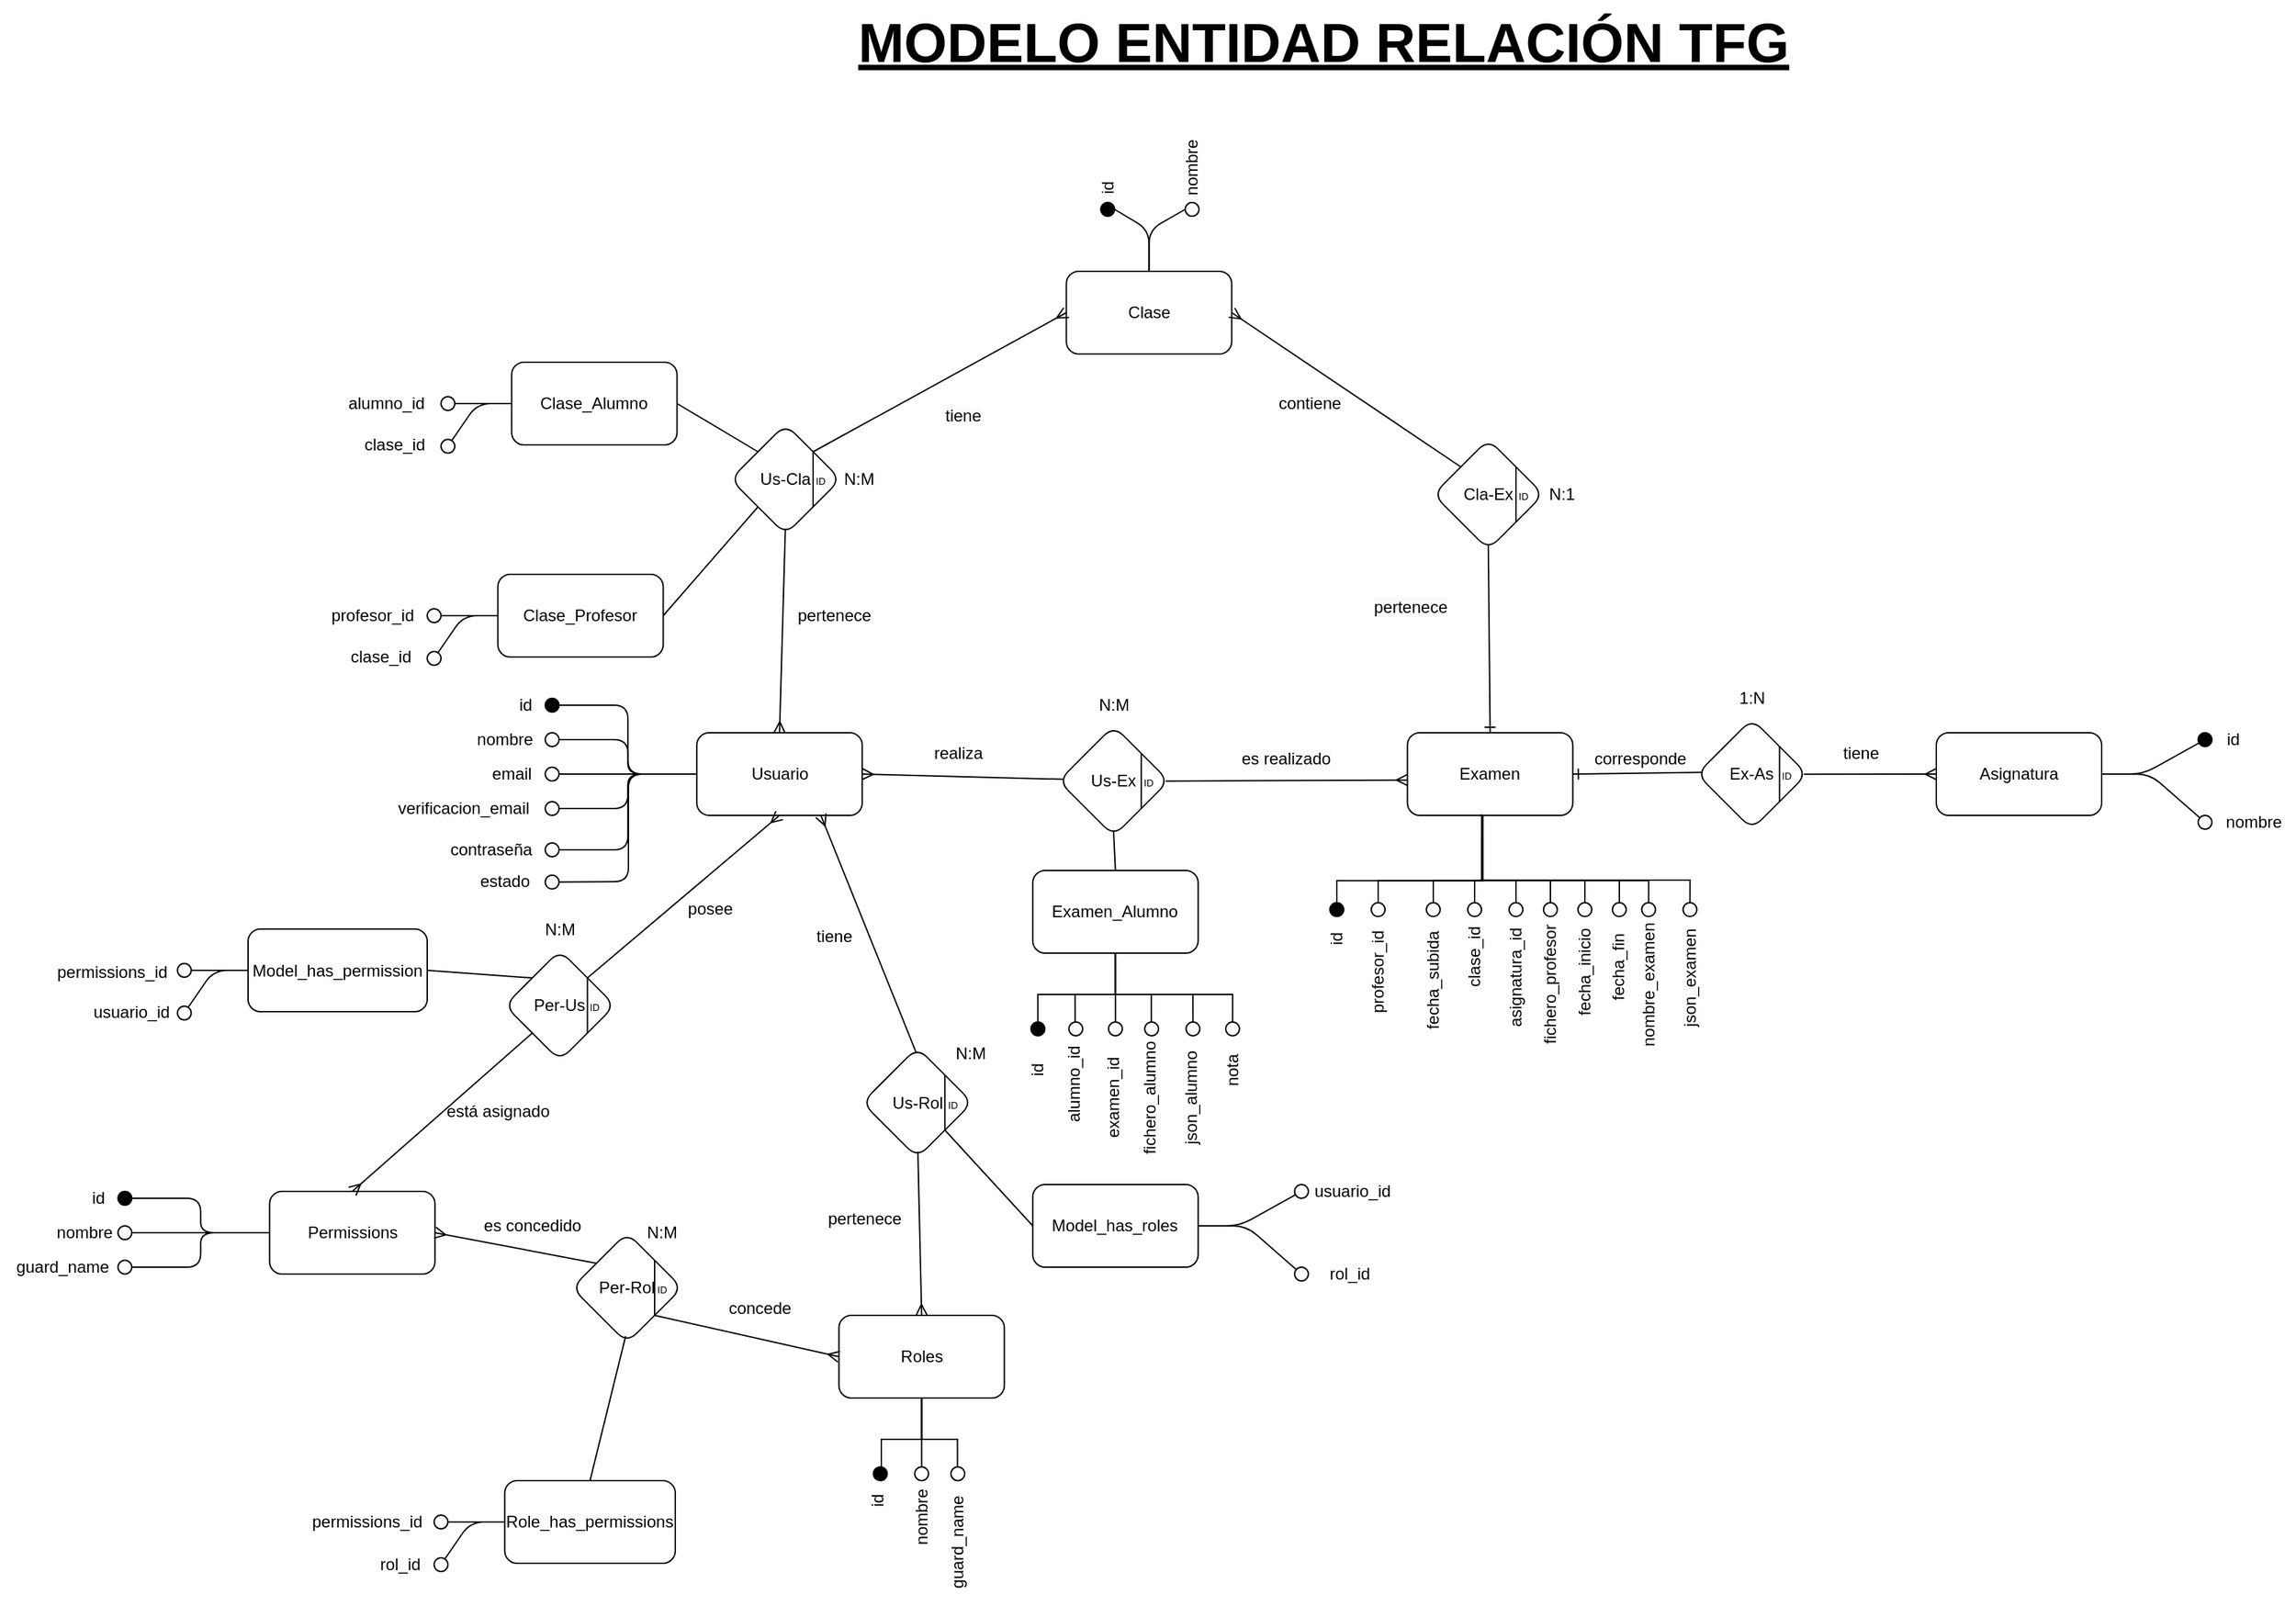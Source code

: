 <mxfile>
    <diagram id="fs26s8ENTE_4_NqMiJsl" name="Page-1">
        <mxGraphModel dx="913" dy="984" grid="1" gridSize="10" guides="1" tooltips="1" connect="1" arrows="1" fold="1" page="1" pageScale="1" pageWidth="850" pageHeight="1100" math="0" shadow="0">
            <root>
                <mxCell id="0"/>
                <mxCell id="1" parent="0"/>
                <mxCell id="604" value="&lt;font style=&quot;font-size: 40px;&quot;&gt;&lt;b&gt;&lt;u&gt;MODELO ENTIDAD RELACIÓN TFG&lt;/u&gt;&lt;/b&gt;&lt;/font&gt;" style="text;html=1;align=center;verticalAlign=middle;resizable=0;points=[];autosize=1;strokeColor=none;fillColor=none;" parent="1" vertex="1">
                    <mxGeometry x="620" y="33" width="700" height="60" as="geometry"/>
                </mxCell>
                <mxCell id="606" value="" style="edgeStyle=segmentEdgeStyle;endArrow=none;html=1;curved=0;rounded=0;endSize=8;startSize=8;sourcePerimeterSpacing=0;targetPerimeterSpacing=0;endFill=0;entryX=0.5;entryY=1;entryDx=0;entryDy=0;" edge="1" parent="1" target="611">
                    <mxGeometry width="100" relative="1" as="geometry">
                        <mxPoint x="1086" y="615.42" as="sourcePoint"/>
                        <mxPoint x="1261.25" y="625.42" as="targetPoint"/>
                        <Array as="points">
                            <mxPoint x="1086" y="672.42"/>
                            <mxPoint x="1206" y="672.42"/>
                        </Array>
                    </mxGeometry>
                </mxCell>
                <mxCell id="611" value="" style="ellipse;whiteSpace=wrap;html=1;" vertex="1" parent="1">
                    <mxGeometry x="1201.25" y="688.42" width="10" height="10" as="geometry"/>
                </mxCell>
                <mxCell id="613" value="" style="ellipse;whiteSpace=wrap;html=1;" vertex="1" parent="1">
                    <mxGeometry x="1231.25" y="688.42" width="10" height="10" as="geometry"/>
                </mxCell>
                <mxCell id="614" value="" style="ellipse;whiteSpace=wrap;html=1;" vertex="1" parent="1">
                    <mxGeometry x="1155" y="688.42" width="10" height="10" as="geometry"/>
                </mxCell>
                <mxCell id="615" value="" style="edgeStyle=segmentEdgeStyle;endArrow=none;html=1;curved=0;rounded=0;endSize=8;startSize=8;sourcePerimeterSpacing=0;targetPerimeterSpacing=0;entryX=0.5;entryY=0;entryDx=0;entryDy=0;endFill=0;" edge="1" parent="1" target="613">
                    <mxGeometry width="100" relative="1" as="geometry">
                        <mxPoint x="1086" y="615.42" as="sourcePoint"/>
                        <mxPoint x="1281.25" y="682.42" as="targetPoint"/>
                        <Array as="points">
                            <mxPoint x="1086" y="672"/>
                            <mxPoint x="1236" y="672"/>
                        </Array>
                    </mxGeometry>
                </mxCell>
                <mxCell id="616" value="" style="edgeStyle=segmentEdgeStyle;endArrow=none;html=1;curved=0;rounded=0;endSize=8;startSize=8;sourcePerimeterSpacing=0;targetPerimeterSpacing=0;entryX=0.5;entryY=0;entryDx=0;entryDy=0;endFill=0;" edge="1" parent="1" target="614">
                    <mxGeometry width="100" relative="1" as="geometry">
                        <mxPoint x="1086" y="615.42" as="sourcePoint"/>
                        <mxPoint x="1340" y="642.42" as="targetPoint"/>
                        <Array as="points">
                            <mxPoint x="1086" y="672"/>
                            <mxPoint x="1160" y="672"/>
                        </Array>
                    </mxGeometry>
                </mxCell>
                <mxCell id="636" value="Examen" style="rounded=1;whiteSpace=wrap;html=1;" vertex="1" parent="1">
                    <mxGeometry x="1031.25" y="565" width="120" height="60" as="geometry"/>
                </mxCell>
                <mxCell id="637" value="" style="ellipse;whiteSpace=wrap;html=1;fillColor=#000000;fontColor=#ffffff;strokeColor=light-dark(#000000, #b2cbff);" vertex="1" parent="1">
                    <mxGeometry x="975" y="688.42" width="10" height="10" as="geometry"/>
                </mxCell>
                <mxCell id="638" value="" style="edgeStyle=segmentEdgeStyle;endArrow=none;html=1;curved=0;rounded=0;endSize=8;startSize=8;sourcePerimeterSpacing=0;targetPerimeterSpacing=0;endFill=0;entryX=0.5;entryY=1;entryDx=0;entryDy=0;" edge="1" parent="1" target="643">
                    <mxGeometry width="100" relative="1" as="geometry">
                        <mxPoint x="1086" y="630" as="sourcePoint"/>
                        <mxPoint x="1135" y="625.42" as="targetPoint"/>
                        <Array as="points">
                            <mxPoint x="1086" y="672.42"/>
                            <mxPoint x="1080" y="672.42"/>
                        </Array>
                    </mxGeometry>
                </mxCell>
                <mxCell id="639" value="" style="edgeStyle=segmentEdgeStyle;endArrow=none;html=1;curved=0;rounded=0;endSize=8;startSize=8;sourcePerimeterSpacing=0;targetPerimeterSpacing=0;entryX=0.5;entryY=1;entryDx=0;entryDy=0;endFill=0;" edge="1" parent="1" target="642">
                    <mxGeometry width="100" relative="1" as="geometry">
                        <mxPoint x="1086" y="630" as="sourcePoint"/>
                        <mxPoint x="1065" y="545.42" as="targetPoint"/>
                        <Array as="points">
                            <mxPoint x="1086" y="672.42"/>
                            <mxPoint x="1050" y="672.42"/>
                        </Array>
                    </mxGeometry>
                </mxCell>
                <mxCell id="640" value="" style="edgeStyle=segmentEdgeStyle;endArrow=none;html=1;curved=0;rounded=0;endSize=8;startSize=8;sourcePerimeterSpacing=0;targetPerimeterSpacing=0;entryX=0.5;entryY=1;entryDx=0;entryDy=0;endFill=0;" edge="1" parent="1" target="641">
                    <mxGeometry width="100" relative="1" as="geometry">
                        <mxPoint x="1086" y="630" as="sourcePoint"/>
                        <mxPoint x="1040" y="587.92" as="targetPoint"/>
                        <Array as="points">
                            <mxPoint x="1086" y="672.42"/>
                            <mxPoint x="1010" y="672.42"/>
                        </Array>
                    </mxGeometry>
                </mxCell>
                <mxCell id="641" value="" style="ellipse;whiteSpace=wrap;html=1;" vertex="1" parent="1">
                    <mxGeometry x="1005" y="688.42" width="10" height="10" as="geometry"/>
                </mxCell>
                <mxCell id="642" value="" style="ellipse;whiteSpace=wrap;html=1;" vertex="1" parent="1">
                    <mxGeometry x="1045" y="688.42" width="10" height="10" as="geometry"/>
                </mxCell>
                <mxCell id="643" value="" style="ellipse;whiteSpace=wrap;html=1;" vertex="1" parent="1">
                    <mxGeometry x="1075" y="688.42" width="10" height="10" as="geometry"/>
                </mxCell>
                <mxCell id="644" value="" style="edgeStyle=segmentEdgeStyle;endArrow=none;html=1;curved=0;rounded=0;endSize=8;startSize=8;sourcePerimeterSpacing=0;targetPerimeterSpacing=0;endFill=0;entryX=0.5;entryY=1;entryDx=0;entryDy=0;" edge="1" parent="1" target="637">
                    <mxGeometry width="100" relative="1" as="geometry">
                        <mxPoint x="1086" y="630" as="sourcePoint"/>
                        <mxPoint x="1090" y="650.42" as="targetPoint"/>
                        <Array as="points">
                            <mxPoint x="1086" y="672.42"/>
                            <mxPoint x="980" y="672.42"/>
                        </Array>
                    </mxGeometry>
                </mxCell>
                <mxCell id="645" value="id" style="text;html=1;align=center;verticalAlign=middle;resizable=0;points=[];autosize=1;strokeColor=none;fillColor=none;rotation=-90;fontStyle=0" vertex="1" parent="1">
                    <mxGeometry x="965" y="700" width="30" height="30" as="geometry"/>
                </mxCell>
                <mxCell id="646" value="clase_id" style="text;html=1;align=center;verticalAlign=middle;resizable=0;points=[];autosize=1;strokeColor=none;fillColor=none;rotation=-90;" vertex="1" parent="1">
                    <mxGeometry x="1045" y="713" width="70" height="30" as="geometry"/>
                </mxCell>
                <mxCell id="647" value="fecha_subida" style="text;html=1;align=center;verticalAlign=middle;resizable=0;points=[];autosize=1;strokeColor=none;fillColor=none;rotation=-90;" vertex="1" parent="1">
                    <mxGeometry x="1005" y="730" width="90" height="30" as="geometry"/>
                </mxCell>
                <mxCell id="648" value="profesor_id" style="text;html=1;align=center;verticalAlign=middle;resizable=0;points=[];autosize=1;strokeColor=none;fillColor=none;rotation=-90;" vertex="1" parent="1">
                    <mxGeometry x="970" y="724" width="80" height="30" as="geometry"/>
                </mxCell>
                <mxCell id="649" value="asignatura_id" style="text;html=1;align=center;verticalAlign=middle;resizable=0;points=[];autosize=1;strokeColor=none;fillColor=none;rotation=-90;" vertex="1" parent="1">
                    <mxGeometry x="1060" y="728" width="100" height="30" as="geometry"/>
                </mxCell>
                <mxCell id="650" value="fichero_profesor" style="text;html=1;align=center;verticalAlign=middle;resizable=0;points=[];autosize=1;strokeColor=none;fillColor=none;rotation=-90;" vertex="1" parent="1">
                    <mxGeometry x="1080" y="733" width="110" height="30" as="geometry"/>
                </mxCell>
                <mxCell id="651" value="" style="ellipse;whiteSpace=wrap;html=1;" vertex="1" parent="1">
                    <mxGeometry x="1105" y="688.42" width="10" height="10" as="geometry"/>
                </mxCell>
                <mxCell id="652" value="" style="ellipse;whiteSpace=wrap;html=1;" vertex="1" parent="1">
                    <mxGeometry x="1130" y="688.42" width="10" height="10" as="geometry"/>
                </mxCell>
                <mxCell id="653" value="" style="edgeStyle=segmentEdgeStyle;endArrow=none;html=1;curved=0;rounded=0;endSize=8;startSize=8;sourcePerimeterSpacing=0;targetPerimeterSpacing=0;endFill=0;entryX=0.5;entryY=0;entryDx=0;entryDy=0;" edge="1" parent="1" target="651">
                    <mxGeometry width="100" relative="1" as="geometry">
                        <mxPoint x="1086" y="630" as="sourcePoint"/>
                        <mxPoint x="1110" y="690" as="targetPoint"/>
                        <Array as="points">
                            <mxPoint x="1086" y="672"/>
                            <mxPoint x="1110" y="672"/>
                        </Array>
                    </mxGeometry>
                </mxCell>
                <mxCell id="654" value="" style="edgeStyle=segmentEdgeStyle;endArrow=none;html=1;curved=0;rounded=0;endSize=8;startSize=8;sourcePerimeterSpacing=0;targetPerimeterSpacing=0;exitX=0.449;exitY=0.986;exitDx=0;exitDy=0;entryX=0.5;entryY=0;entryDx=0;entryDy=0;endFill=0;exitPerimeter=0;" edge="1" parent="1" source="636" target="652">
                    <mxGeometry width="100" relative="1" as="geometry">
                        <mxPoint x="1091.25" y="610.42" as="sourcePoint"/>
                        <mxPoint x="1120" y="650.42" as="targetPoint"/>
                        <Array as="points">
                            <mxPoint x="1085" y="672"/>
                            <mxPoint x="1135" y="672"/>
                        </Array>
                    </mxGeometry>
                </mxCell>
                <mxCell id="655" value="" style="edgeStyle=segmentEdgeStyle;endArrow=none;html=1;curved=0;rounded=0;endSize=8;startSize=8;sourcePerimeterSpacing=0;targetPerimeterSpacing=0;entryX=0.5;entryY=1;entryDx=0;entryDy=0;endFill=0;exitX=0.454;exitY=1.009;exitDx=0;exitDy=0;exitPerimeter=0;" edge="1" parent="1" source="636" target="656">
                    <mxGeometry width="100" relative="1" as="geometry">
                        <mxPoint x="1091.25" y="610.42" as="sourcePoint"/>
                        <mxPoint x="1178.75" y="640.42" as="targetPoint"/>
                        <Array as="points">
                            <mxPoint x="1086" y="630"/>
                            <mxPoint x="1086" y="630"/>
                            <mxPoint x="1086" y="672"/>
                            <mxPoint x="1185" y="672"/>
                        </Array>
                    </mxGeometry>
                </mxCell>
                <mxCell id="656" value="" style="ellipse;whiteSpace=wrap;html=1;" vertex="1" parent="1">
                    <mxGeometry x="1180" y="688.42" width="10" height="10" as="geometry"/>
                </mxCell>
                <mxCell id="657" value="fecha_inicio" style="text;html=1;align=center;verticalAlign=middle;resizable=0;points=[];autosize=1;strokeColor=none;fillColor=none;rotation=-90;" vertex="1" parent="1">
                    <mxGeometry x="1115" y="724" width="90" height="30" as="geometry"/>
                </mxCell>
                <mxCell id="658" value="fecha_fin" style="text;html=1;align=center;verticalAlign=middle;resizable=0;points=[];autosize=1;strokeColor=none;fillColor=none;rotation=-90;" vertex="1" parent="1">
                    <mxGeometry x="1149.38" y="720" width="70" height="30" as="geometry"/>
                </mxCell>
                <mxCell id="659" value="nombre_examen" style="text;html=1;align=center;verticalAlign=middle;resizable=0;points=[];autosize=1;strokeColor=none;fillColor=none;rotation=-90;" vertex="1" parent="1">
                    <mxGeometry x="1151.25" y="733" width="110" height="30" as="geometry"/>
                </mxCell>
                <mxCell id="662" value="json_examen" style="text;html=1;align=center;verticalAlign=middle;resizable=0;points=[];autosize=1;strokeColor=none;fillColor=none;rotation=-90;" vertex="1" parent="1">
                    <mxGeometry x="1191.25" y="728" width="90" height="30" as="geometry"/>
                </mxCell>
                <mxCell id="663" value="Usuario" style="rounded=1;whiteSpace=wrap;html=1;" vertex="1" parent="1">
                    <mxGeometry x="515.63" y="565" width="120" height="60" as="geometry"/>
                </mxCell>
                <mxCell id="664" value="nombre" style="text;html=1;align=center;verticalAlign=middle;resizable=0;points=[];autosize=1;strokeColor=none;fillColor=none;" vertex="1" parent="1">
                    <mxGeometry x="345.63" y="555" width="60" height="30" as="geometry"/>
                </mxCell>
                <mxCell id="665" value="email" style="text;html=1;align=center;verticalAlign=middle;resizable=0;points=[];autosize=1;strokeColor=none;fillColor=none;" vertex="1" parent="1">
                    <mxGeometry x="355.63" y="580" width="50" height="30" as="geometry"/>
                </mxCell>
                <mxCell id="666" value="contraseña" style="text;html=1;align=center;verticalAlign=middle;resizable=0;points=[];autosize=1;strokeColor=none;fillColor=none;" vertex="1" parent="1">
                    <mxGeometry x="325.63" y="635" width="80" height="30" as="geometry"/>
                </mxCell>
                <mxCell id="667" value="verificacion_email" style="text;html=1;align=center;verticalAlign=middle;resizable=0;points=[];autosize=1;strokeColor=none;fillColor=none;" vertex="1" parent="1">
                    <mxGeometry x="285.63" y="605" width="120" height="30" as="geometry"/>
                </mxCell>
                <mxCell id="668" value="id" style="text;html=1;align=center;verticalAlign=middle;resizable=0;points=[];autosize=1;strokeColor=none;fillColor=none;" vertex="1" parent="1">
                    <mxGeometry x="375.63" y="530" width="30" height="30" as="geometry"/>
                </mxCell>
                <mxCell id="669" style="edgeStyle=none;html=1;entryX=0;entryY=0.5;entryDx=0;entryDy=0;endArrow=none;endFill=0;" edge="1" parent="1" source="670" target="663">
                    <mxGeometry relative="1" as="geometry">
                        <Array as="points">
                            <mxPoint x="465.63" y="545"/>
                            <mxPoint x="465.63" y="595"/>
                        </Array>
                    </mxGeometry>
                </mxCell>
                <mxCell id="670" value="" style="ellipse;whiteSpace=wrap;html=1;fillColor=#000000;fontColor=#ffffff;strokeColor=light-dark(#000000, #b2cbff);" vertex="1" parent="1">
                    <mxGeometry x="405.63" y="540" width="10" height="10" as="geometry"/>
                </mxCell>
                <mxCell id="671" value="" style="ellipse;whiteSpace=wrap;html=1;" vertex="1" parent="1">
                    <mxGeometry x="405.63" y="565" width="10" height="10" as="geometry"/>
                </mxCell>
                <mxCell id="672" style="edgeStyle=none;html=1;entryX=0;entryY=0.5;entryDx=0;entryDy=0;endArrow=none;endFill=0;" edge="1" parent="1" source="673" target="663">
                    <mxGeometry relative="1" as="geometry"/>
                </mxCell>
                <mxCell id="673" value="" style="ellipse;whiteSpace=wrap;html=1;" vertex="1" parent="1">
                    <mxGeometry x="405.63" y="590" width="10" height="10" as="geometry"/>
                </mxCell>
                <mxCell id="674" style="edgeStyle=none;html=1;entryX=0;entryY=0.5;entryDx=0;entryDy=0;endArrow=none;endFill=0;" edge="1" parent="1" source="675" target="663">
                    <mxGeometry relative="1" as="geometry">
                        <Array as="points">
                            <mxPoint x="465.63" y="620"/>
                            <mxPoint x="465.63" y="595"/>
                        </Array>
                    </mxGeometry>
                </mxCell>
                <mxCell id="675" value="" style="ellipse;whiteSpace=wrap;html=1;" vertex="1" parent="1">
                    <mxGeometry x="405.63" y="615" width="10" height="10" as="geometry"/>
                </mxCell>
                <mxCell id="676" style="edgeStyle=none;html=1;entryX=0;entryY=0.5;entryDx=0;entryDy=0;endArrow=none;endFill=0;" edge="1" parent="1" source="677" target="663">
                    <mxGeometry relative="1" as="geometry">
                        <Array as="points">
                            <mxPoint x="465.63" y="650"/>
                            <mxPoint x="465.63" y="595"/>
                        </Array>
                    </mxGeometry>
                </mxCell>
                <mxCell id="677" value="" style="ellipse;whiteSpace=wrap;html=1;" vertex="1" parent="1">
                    <mxGeometry x="405.63" y="645" width="10" height="10" as="geometry"/>
                </mxCell>
                <mxCell id="678" style="edgeStyle=none;html=1;endArrow=none;endFill=0;" edge="1" parent="1" source="671">
                    <mxGeometry relative="1" as="geometry">
                        <mxPoint x="515.63" y="595" as="targetPoint"/>
                        <Array as="points">
                            <mxPoint x="435.63" y="570"/>
                            <mxPoint x="465.63" y="570"/>
                            <mxPoint x="465.63" y="595"/>
                        </Array>
                    </mxGeometry>
                </mxCell>
                <mxCell id="682" value="&lt;span style=&quot;font-weight: normal;&quot;&gt;Asignatura&lt;/span&gt;" style="whiteSpace=wrap;html=1;rounded=1;fontStyle=1" vertex="1" parent="1">
                    <mxGeometry x="1415" y="565" width="120" height="60" as="geometry"/>
                </mxCell>
                <mxCell id="683" style="edgeStyle=none;html=1;entryX=1;entryY=0.5;entryDx=0;entryDy=0;endArrow=none;endFill=0;fontStyle=1" edge="1" parent="1" source="684" target="682">
                    <mxGeometry relative="1" as="geometry">
                        <Array as="points">
                            <mxPoint x="1565" y="595"/>
                        </Array>
                    </mxGeometry>
                </mxCell>
                <mxCell id="684" value="" style="ellipse;whiteSpace=wrap;html=1;fillColor=#000000;fontColor=#ffffff;strokeColor=light-dark(#000000, #b2cbff);fontStyle=1" vertex="1" parent="1">
                    <mxGeometry x="1605" y="565" width="10" height="10" as="geometry"/>
                </mxCell>
                <mxCell id="685" style="edgeStyle=none;html=1;entryX=1;entryY=0.5;entryDx=0;entryDy=0;endArrow=none;endFill=0;fontStyle=1" edge="1" parent="1" source="686" target="682">
                    <mxGeometry relative="1" as="geometry">
                        <Array as="points">
                            <mxPoint x="1570" y="595"/>
                        </Array>
                    </mxGeometry>
                </mxCell>
                <mxCell id="686" value="" style="ellipse;whiteSpace=wrap;html=1;fontStyle=1" vertex="1" parent="1">
                    <mxGeometry x="1605" y="625" width="10" height="10" as="geometry"/>
                </mxCell>
                <mxCell id="691" value="id" style="text;html=1;align=center;verticalAlign=middle;resizable=0;points=[];autosize=1;strokeColor=none;fillColor=none;rotation=0;fontStyle=0" vertex="1" parent="1">
                    <mxGeometry x="1615" y="555" width="30" height="30" as="geometry"/>
                </mxCell>
                <mxCell id="695" value="nombre" style="text;html=1;align=center;verticalAlign=middle;resizable=0;points=[];autosize=1;strokeColor=none;fillColor=none;" vertex="1" parent="1">
                    <mxGeometry x="1615" y="615" width="60" height="30" as="geometry"/>
                </mxCell>
                <mxCell id="700" value="Clase" style="whiteSpace=wrap;html=1;rounded=1;" vertex="1" parent="1">
                    <mxGeometry x="783.75" y="230" width="120" height="60" as="geometry"/>
                </mxCell>
                <mxCell id="702" value="" style="ellipse;whiteSpace=wrap;html=1;fillColor=#000000;fontColor=#ffffff;strokeColor=light-dark(#000000, #b2cbff);" vertex="1" parent="1">
                    <mxGeometry x="808.75" y="180" width="10" height="10" as="geometry"/>
                </mxCell>
                <mxCell id="703" style="edgeStyle=none;html=1;entryX=0.5;entryY=0;entryDx=0;entryDy=0;endArrow=none;endFill=0;exitX=0;exitY=0.5;exitDx=0;exitDy=0;" edge="1" parent="1" source="704" target="700">
                    <mxGeometry relative="1" as="geometry">
                        <Array as="points">
                            <mxPoint x="843.75" y="200"/>
                        </Array>
                        <mxPoint x="898.75" y="180" as="sourcePoint"/>
                        <mxPoint x="843.78" y="190" as="targetPoint"/>
                    </mxGeometry>
                </mxCell>
                <mxCell id="704" value="" style="ellipse;whiteSpace=wrap;html=1;" vertex="1" parent="1">
                    <mxGeometry x="870" y="180" width="10" height="10" as="geometry"/>
                </mxCell>
                <mxCell id="705" value="id" style="text;html=1;align=center;verticalAlign=middle;resizable=0;points=[];autosize=1;strokeColor=none;fillColor=none;rotation=-90;fontStyle=0" vertex="1" parent="1">
                    <mxGeometry x="798.75" y="155" width="30" height="30" as="geometry"/>
                </mxCell>
                <mxCell id="706" value="nombre" style="text;html=1;align=center;verticalAlign=middle;resizable=0;points=[];autosize=1;strokeColor=none;fillColor=none;rotation=-90;" vertex="1" parent="1">
                    <mxGeometry x="845" y="140" width="60" height="30" as="geometry"/>
                </mxCell>
                <mxCell id="707" value="&lt;span style=&quot;color: rgb(0, 0, 0);&quot;&gt;Clase&lt;/span&gt;&lt;span style=&quot;color: rgb(0, 0, 0);&quot;&gt;_&lt;/span&gt;Profesor" style="rounded=1;whiteSpace=wrap;html=1;" vertex="1" parent="1">
                    <mxGeometry x="371.25" y="450" width="120" height="60" as="geometry"/>
                </mxCell>
                <mxCell id="708" value="profesor_id" style="text;html=1;align=center;verticalAlign=middle;resizable=0;points=[];autosize=1;strokeColor=none;fillColor=none;rotation=0;" vertex="1" parent="1">
                    <mxGeometry x="240" y="465" width="80" height="30" as="geometry"/>
                </mxCell>
                <mxCell id="709" value="clase_id" style="text;html=1;align=center;verticalAlign=middle;resizable=0;points=[];autosize=1;strokeColor=none;fillColor=none;rotation=0;" vertex="1" parent="1">
                    <mxGeometry x="251.25" y="495" width="70" height="30" as="geometry"/>
                </mxCell>
                <mxCell id="713" style="edgeStyle=none;html=1;endArrow=none;endFill=0;entryX=0;entryY=0.5;entryDx=0;entryDy=0;" edge="1" parent="1" source="714" target="707">
                    <mxGeometry relative="1" as="geometry">
                        <mxPoint x="376.25" y="480" as="targetPoint"/>
                    </mxGeometry>
                </mxCell>
                <mxCell id="714" value="" style="ellipse;whiteSpace=wrap;html=1;strokeColor=#000000;fillColor=#FFFFFF;" vertex="1" parent="1">
                    <mxGeometry x="320" y="475" width="10" height="10" as="geometry"/>
                </mxCell>
                <mxCell id="715" style="edgeStyle=none;html=1;endArrow=none;endFill=0;entryX=0;entryY=0.5;entryDx=0;entryDy=0;" edge="1" parent="1" source="716" target="707">
                    <mxGeometry relative="1" as="geometry">
                        <Array as="points">
                            <mxPoint x="346.25" y="480"/>
                        </Array>
                        <mxPoint x="376.25" y="480" as="targetPoint"/>
                    </mxGeometry>
                </mxCell>
                <mxCell id="716" value="" style="ellipse;whiteSpace=wrap;html=1;strokeColor=#000000;fillColor=#FFFFFF;" vertex="1" parent="1">
                    <mxGeometry x="320" y="506" width="10" height="10" as="geometry"/>
                </mxCell>
                <mxCell id="727" value="" style="edgeStyle=segmentEdgeStyle;endArrow=none;html=1;curved=0;rounded=0;endSize=8;startSize=8;sourcePerimeterSpacing=0;targetPerimeterSpacing=0;entryX=0.5;entryY=0;entryDx=0;entryDy=0;endFill=0;" edge="1" parent="1" target="737">
                    <mxGeometry width="100" relative="1" as="geometry">
                        <mxPoint x="819.38" y="725" as="sourcePoint"/>
                        <mxPoint x="869.38" y="765" as="targetPoint"/>
                        <Array as="points">
                            <mxPoint x="819.38" y="755"/>
                            <mxPoint x="845.38" y="755"/>
                            <mxPoint x="845.38" y="775"/>
                        </Array>
                    </mxGeometry>
                </mxCell>
                <mxCell id="728" value="Examen_Alumno" style="rounded=1;whiteSpace=wrap;html=1;" vertex="1" parent="1">
                    <mxGeometry x="759.38" y="665" width="120" height="60" as="geometry"/>
                </mxCell>
                <mxCell id="729" value="json_alumno" style="text;html=1;align=center;verticalAlign=middle;resizable=0;points=[];autosize=1;strokeColor=none;fillColor=none;rotation=-90;" vertex="1" parent="1">
                    <mxGeometry x="829.38" y="815" width="90" height="30" as="geometry"/>
                </mxCell>
                <mxCell id="730" value="fichero_alumno" style="text;html=1;align=center;verticalAlign=middle;resizable=0;points=[];autosize=1;strokeColor=none;fillColor=none;rotation=-90;" vertex="1" parent="1">
                    <mxGeometry x="789.38" y="815" width="110" height="30" as="geometry"/>
                </mxCell>
                <mxCell id="731" value="examen_id" style="text;html=1;align=center;verticalAlign=middle;resizable=0;points=[];autosize=1;strokeColor=none;fillColor=none;rotation=-90;" vertex="1" parent="1">
                    <mxGeometry x="778.13" y="815" width="80" height="30" as="geometry"/>
                </mxCell>
                <mxCell id="732" value="id" style="text;html=1;align=center;verticalAlign=middle;resizable=0;points=[];autosize=1;strokeColor=none;fillColor=none;rotation=-90;" vertex="1" parent="1">
                    <mxGeometry x="748.13" y="795" width="30" height="30" as="geometry"/>
                </mxCell>
                <mxCell id="733" value="alumno_id" style="text;html=1;align=center;verticalAlign=middle;resizable=0;points=[];autosize=1;strokeColor=none;fillColor=none;rotation=-90;" vertex="1" parent="1">
                    <mxGeometry x="749.38" y="805" width="80" height="30" as="geometry"/>
                </mxCell>
                <mxCell id="734" value="" style="ellipse;whiteSpace=wrap;html=1;fontStyle=0;fillColor=#000000;" vertex="1" parent="1">
                    <mxGeometry x="758.13" y="775" width="10" height="10" as="geometry"/>
                </mxCell>
                <mxCell id="735" value="" style="ellipse;whiteSpace=wrap;html=1;" vertex="1" parent="1">
                    <mxGeometry x="785.63" y="775" width="10" height="10" as="geometry"/>
                </mxCell>
                <mxCell id="736" value="" style="ellipse;whiteSpace=wrap;html=1;" vertex="1" parent="1">
                    <mxGeometry x="814.38" y="775" width="10" height="10" as="geometry"/>
                </mxCell>
                <mxCell id="737" value="" style="ellipse;whiteSpace=wrap;html=1;" vertex="1" parent="1">
                    <mxGeometry x="840.63" y="775" width="10" height="10" as="geometry"/>
                </mxCell>
                <mxCell id="738" value="" style="ellipse;whiteSpace=wrap;html=1;" vertex="1" parent="1">
                    <mxGeometry x="870.63" y="775" width="10" height="10" as="geometry"/>
                </mxCell>
                <mxCell id="739" value="" style="edgeStyle=segmentEdgeStyle;endArrow=none;html=1;curved=0;rounded=0;endSize=8;startSize=8;sourcePerimeterSpacing=0;targetPerimeterSpacing=0;exitX=0.5;exitY=0;exitDx=0;exitDy=0;entryX=0.5;entryY=1;entryDx=0;entryDy=0;endFill=0;" edge="1" parent="1" source="734" target="728">
                    <mxGeometry width="100" relative="1" as="geometry">
                        <mxPoint x="664.38" y="765" as="sourcePoint"/>
                        <mxPoint x="764.38" y="805" as="targetPoint"/>
                        <Array as="points">
                            <mxPoint x="763.38" y="755"/>
                            <mxPoint x="819.38" y="755"/>
                        </Array>
                    </mxGeometry>
                </mxCell>
                <mxCell id="740" value="" style="edgeStyle=segmentEdgeStyle;endArrow=none;html=1;curved=0;rounded=0;endSize=8;startSize=8;sourcePerimeterSpacing=0;targetPerimeterSpacing=0;exitX=0.5;exitY=0;exitDx=0;exitDy=0;endFill=0;entryX=0.5;entryY=1;entryDx=0;entryDy=0;" edge="1" parent="1" source="736" target="728">
                    <mxGeometry width="100" relative="1" as="geometry">
                        <mxPoint x="908.38" y="785" as="sourcePoint"/>
                        <mxPoint x="919.38" y="735" as="targetPoint"/>
                        <Array as="points">
                            <mxPoint x="819.38" y="775"/>
                            <mxPoint x="819.38" y="775"/>
                        </Array>
                    </mxGeometry>
                </mxCell>
                <mxCell id="741" value="" style="edgeStyle=segmentEdgeStyle;endArrow=none;html=1;curved=0;rounded=0;endSize=8;startSize=8;sourcePerimeterSpacing=0;targetPerimeterSpacing=0;exitX=0.5;exitY=0;exitDx=0;exitDy=0;entryX=0.5;entryY=1;entryDx=0;entryDy=0;endFill=0;" edge="1" parent="1">
                    <mxGeometry width="100" relative="1" as="geometry">
                        <mxPoint x="790.13" y="775" as="sourcePoint"/>
                        <mxPoint x="846.13" y="725" as="targetPoint"/>
                        <Array as="points">
                            <mxPoint x="790.38" y="755"/>
                            <mxPoint x="819.38" y="755"/>
                            <mxPoint x="819.38" y="725"/>
                        </Array>
                    </mxGeometry>
                </mxCell>
                <mxCell id="742" value="" style="edgeStyle=segmentEdgeStyle;endArrow=none;html=1;curved=0;rounded=0;endSize=8;startSize=8;sourcePerimeterSpacing=0;targetPerimeterSpacing=0;exitX=0.5;exitY=0;exitDx=0;exitDy=0;endFill=0;" edge="1" parent="1" source="738">
                    <mxGeometry width="100" relative="1" as="geometry">
                        <mxPoint x="871.88" y="775" as="sourcePoint"/>
                        <mxPoint x="815.63" y="725" as="targetPoint"/>
                        <Array as="points">
                            <mxPoint x="875.38" y="755"/>
                            <mxPoint x="819.38" y="755"/>
                            <mxPoint x="819.38" y="725"/>
                        </Array>
                    </mxGeometry>
                </mxCell>
                <mxCell id="743" value="" style="ellipse;whiteSpace=wrap;html=1;" vertex="1" parent="1">
                    <mxGeometry x="899.38" y="775" width="10" height="10" as="geometry"/>
                </mxCell>
                <mxCell id="744" value="" style="edgeStyle=segmentEdgeStyle;endArrow=none;html=1;curved=0;rounded=0;endSize=8;startSize=8;sourcePerimeterSpacing=0;targetPerimeterSpacing=0;exitX=0.5;exitY=0;exitDx=0;exitDy=0;endFill=0;" edge="1" parent="1" source="743">
                    <mxGeometry width="100" relative="1" as="geometry">
                        <mxPoint x="900.63" y="775" as="sourcePoint"/>
                        <mxPoint x="824.38" y="755" as="targetPoint"/>
                        <Array as="points">
                            <mxPoint x="904.13" y="755"/>
                            <mxPoint x="848.13" y="755"/>
                        </Array>
                    </mxGeometry>
                </mxCell>
                <mxCell id="745" value="nota" style="text;html=1;align=center;verticalAlign=middle;resizable=0;points=[];autosize=1;strokeColor=none;fillColor=none;rotation=-90;" vertex="1" parent="1">
                    <mxGeometry x="879.38" y="795" width="50" height="30" as="geometry"/>
                </mxCell>
                <mxCell id="765" value="N:M" style="text;html=1;align=center;verticalAlign=middle;resizable=0;points=[];autosize=1;strokeColor=none;fillColor=none;rotation=0;" vertex="1" parent="1">
                    <mxGeometry x="793.13" y="530" width="50" height="30" as="geometry"/>
                </mxCell>
                <mxCell id="766" style="edgeStyle=none;html=1;startArrow=none;startFill=0;endArrow=ERmany;endFill=0;exitX=0.041;exitY=0.485;exitDx=0;exitDy=0;exitPerimeter=0;entryX=1;entryY=0.5;entryDx=0;entryDy=0;" edge="1" parent="1" source="768" target="663">
                    <mxGeometry relative="1" as="geometry">
                        <mxPoint x="845.2" y="598.1" as="sourcePoint"/>
                        <mxPoint x="745" y="591.9" as="targetPoint"/>
                    </mxGeometry>
                </mxCell>
                <mxCell id="767" style="edgeStyle=none;html=1;startArrow=none;startFill=0;endArrow=ERmany;endFill=0;exitX=0.921;exitY=0.504;exitDx=0;exitDy=0;entryX=0;entryY=0.572;entryDx=0;entryDy=0;exitPerimeter=0;entryPerimeter=0;" edge="1" parent="1" source="770" target="636">
                    <mxGeometry relative="1" as="geometry">
                        <mxPoint x="935" y="595" as="sourcePoint"/>
                        <mxPoint x="1055" y="718" as="targetPoint"/>
                    </mxGeometry>
                </mxCell>
                <mxCell id="768" value="Us-Ex" style="rhombus;whiteSpace=wrap;html=1;rounded=1;" vertex="1" parent="1">
                    <mxGeometry x="778.13" y="560" width="80" height="80" as="geometry"/>
                </mxCell>
                <mxCell id="769" value="" style="edgeStyle=none;orthogonalLoop=1;jettySize=auto;html=1;endArrow=none;endFill=0;exitX=1;exitY=0;exitDx=0;exitDy=0;entryX=1;entryY=1;entryDx=0;entryDy=0;" edge="1" parent="1" source="768" target="768">
                    <mxGeometry width="100" relative="1" as="geometry">
                        <mxPoint x="768.13" y="520" as="sourcePoint"/>
                        <mxPoint x="868.13" y="520" as="targetPoint"/>
                        <Array as="points"/>
                    </mxGeometry>
                </mxCell>
                <mxCell id="770" value="&lt;font style=&quot;font-size: 7px;&quot;&gt;ID&lt;/font&gt;" style="text;html=1;align=center;verticalAlign=middle;resizable=0;points=[];autosize=1;strokeColor=none;fillColor=none;" vertex="1" parent="1">
                    <mxGeometry x="828.13" y="585" width="30" height="30" as="geometry"/>
                </mxCell>
                <mxCell id="771" style="edgeStyle=none;html=1;entryX=0.498;entryY=0.948;entryDx=0;entryDy=0;endArrow=none;endFill=0;exitX=0.5;exitY=0;exitDx=0;exitDy=0;entryPerimeter=0;" edge="1" parent="1" source="728" target="768">
                    <mxGeometry relative="1" as="geometry">
                        <mxPoint x="875" y="625" as="targetPoint"/>
                        <mxPoint x="877" y="723" as="sourcePoint"/>
                    </mxGeometry>
                </mxCell>
                <mxCell id="772" value="1:N" style="text;html=1;align=center;verticalAlign=middle;resizable=0;points=[];autosize=1;strokeColor=none;fillColor=none;rotation=0;" vertex="1" parent="1">
                    <mxGeometry x="1261.25" y="525" width="40" height="30" as="geometry"/>
                </mxCell>
                <mxCell id="773" style="edgeStyle=none;html=1;startArrow=none;startFill=0;endArrow=ERone;endFill=0;exitX=0.041;exitY=0.485;exitDx=0;exitDy=0;exitPerimeter=0;entryX=1;entryY=0.5;entryDx=0;entryDy=0;" edge="1" parent="1" source="775">
                    <mxGeometry relative="1" as="geometry">
                        <mxPoint x="1231.45" y="598.1" as="sourcePoint"/>
                        <mxPoint x="1151.25" y="595" as="targetPoint"/>
                    </mxGeometry>
                </mxCell>
                <mxCell id="774" style="edgeStyle=none;html=1;startArrow=none;startFill=0;endArrow=ERmany;endFill=0;exitX=0.921;exitY=0.504;exitDx=0;exitDy=0;entryX=0;entryY=0.5;entryDx=0;entryDy=0;exitPerimeter=0;" edge="1" parent="1" source="777" target="682">
                    <mxGeometry relative="1" as="geometry">
                        <mxPoint x="1316.25" y="590" as="sourcePoint"/>
                        <mxPoint x="1412.25" y="594" as="targetPoint"/>
                    </mxGeometry>
                </mxCell>
                <mxCell id="775" value="Ex-As" style="rhombus;whiteSpace=wrap;html=1;rounded=1;" vertex="1" parent="1">
                    <mxGeometry x="1241.25" y="555" width="80" height="80" as="geometry"/>
                </mxCell>
                <mxCell id="776" value="" style="edgeStyle=none;orthogonalLoop=1;jettySize=auto;html=1;endArrow=none;endFill=0;exitX=1;exitY=0;exitDx=0;exitDy=0;entryX=1;entryY=1;entryDx=0;entryDy=0;" edge="1" parent="1" source="775" target="775">
                    <mxGeometry width="100" relative="1" as="geometry">
                        <mxPoint x="1231.25" y="515" as="sourcePoint"/>
                        <mxPoint x="1331.25" y="515" as="targetPoint"/>
                        <Array as="points"/>
                    </mxGeometry>
                </mxCell>
                <mxCell id="777" value="&lt;font style=&quot;font-size: 7px;&quot;&gt;ID&lt;/font&gt;" style="text;html=1;align=center;verticalAlign=middle;resizable=0;points=[];autosize=1;strokeColor=none;fillColor=none;" vertex="1" parent="1">
                    <mxGeometry x="1291.25" y="580" width="30" height="30" as="geometry"/>
                </mxCell>
                <mxCell id="780" style="edgeStyle=none;html=1;entryX=0.5;entryY=0;entryDx=0;entryDy=0;endArrow=none;endFill=0;exitX=1;exitY=0.5;exitDx=0;exitDy=0;" edge="1" parent="1" source="702" target="700">
                    <mxGeometry relative="1" as="geometry">
                        <Array as="points">
                            <mxPoint x="843.75" y="200"/>
                        </Array>
                        <mxPoint x="808.75" y="180" as="sourcePoint"/>
                        <mxPoint x="818.75" y="215" as="targetPoint"/>
                    </mxGeometry>
                </mxCell>
                <mxCell id="782" value="N:M" style="text;html=1;align=center;verticalAlign=middle;resizable=0;points=[];autosize=1;strokeColor=none;fillColor=none;rotation=0;" vertex="1" parent="1">
                    <mxGeometry x="608.12" y="366" width="50" height="30" as="geometry"/>
                </mxCell>
                <mxCell id="783" value="Us-Cla" style="rhombus;whiteSpace=wrap;html=1;rounded=1;" vertex="1" parent="1">
                    <mxGeometry x="540" y="341" width="80" height="80" as="geometry"/>
                </mxCell>
                <mxCell id="784" value="" style="edgeStyle=none;orthogonalLoop=1;jettySize=auto;html=1;endArrow=none;endFill=0;exitX=1;exitY=0;exitDx=0;exitDy=0;entryX=1;entryY=1;entryDx=0;entryDy=0;" edge="1" parent="1" source="783" target="783">
                    <mxGeometry width="100" relative="1" as="geometry">
                        <mxPoint x="530" y="301" as="sourcePoint"/>
                        <mxPoint x="630" y="301" as="targetPoint"/>
                        <Array as="points"/>
                    </mxGeometry>
                </mxCell>
                <mxCell id="785" value="&lt;font style=&quot;font-size: 7px;&quot;&gt;ID&lt;/font&gt;" style="text;html=1;align=center;verticalAlign=middle;resizable=0;points=[];autosize=1;strokeColor=none;fillColor=none;" vertex="1" parent="1">
                    <mxGeometry x="590" y="366" width="30" height="30" as="geometry"/>
                </mxCell>
                <mxCell id="786" style="edgeStyle=none;html=1;startArrow=none;startFill=0;endArrow=ERmany;endFill=0;exitX=0.498;exitY=0.957;exitDx=0;exitDy=0;entryX=0.5;entryY=0;entryDx=0;entryDy=0;exitPerimeter=0;" edge="1" parent="1" source="783" target="663">
                    <mxGeometry relative="1" as="geometry">
                        <mxPoint x="652.26" y="470" as="sourcePoint"/>
                        <mxPoint x="511.26" y="466" as="targetPoint"/>
                    </mxGeometry>
                </mxCell>
                <mxCell id="787" style="edgeStyle=none;html=1;entryX=0;entryY=1;entryDx=0;entryDy=0;endArrow=none;endFill=0;exitX=1;exitY=0.5;exitDx=0;exitDy=0;" edge="1" parent="1" source="707" target="783">
                    <mxGeometry relative="1" as="geometry">
                        <mxPoint x="540" y="412" as="targetPoint"/>
                        <mxPoint x="541" y="489" as="sourcePoint"/>
                    </mxGeometry>
                </mxCell>
                <mxCell id="788" value="&lt;span style=&quot;color: rgb(0, 0, 0);&quot;&gt;Clase&lt;/span&gt;&lt;span style=&quot;color: rgb(0, 0, 0);&quot;&gt;_Alumno&lt;/span&gt;" style="rounded=1;whiteSpace=wrap;html=1;" vertex="1" parent="1">
                    <mxGeometry x="381.26" y="296" width="120" height="60" as="geometry"/>
                </mxCell>
                <mxCell id="789" value="&lt;span style=&quot;color: rgb(0, 0, 0);&quot;&gt;alumno_id&lt;/span&gt;" style="text;html=1;align=center;verticalAlign=middle;resizable=0;points=[];autosize=1;strokeColor=none;fillColor=none;rotation=0;" vertex="1" parent="1">
                    <mxGeometry x="250.01" y="311" width="80" height="30" as="geometry"/>
                </mxCell>
                <mxCell id="790" value="clase_id" style="text;html=1;align=center;verticalAlign=middle;resizable=0;points=[];autosize=1;strokeColor=none;fillColor=none;rotation=0;" vertex="1" parent="1">
                    <mxGeometry x="261.26" y="341" width="70" height="30" as="geometry"/>
                </mxCell>
                <mxCell id="794" style="edgeStyle=none;html=1;endArrow=none;endFill=0;entryX=0;entryY=0.5;entryDx=0;entryDy=0;" edge="1" parent="1" source="795" target="788">
                    <mxGeometry relative="1" as="geometry">
                        <mxPoint x="386.26" y="326" as="targetPoint"/>
                    </mxGeometry>
                </mxCell>
                <mxCell id="795" value="" style="ellipse;whiteSpace=wrap;html=1;strokeColor=#000000;fillColor=#FFFFFF;" vertex="1" parent="1">
                    <mxGeometry x="330.01" y="321" width="10" height="10" as="geometry"/>
                </mxCell>
                <mxCell id="796" style="edgeStyle=none;html=1;endArrow=none;endFill=0;entryX=0;entryY=0.5;entryDx=0;entryDy=0;" edge="1" parent="1" source="797" target="788">
                    <mxGeometry relative="1" as="geometry">
                        <Array as="points">
                            <mxPoint x="356.26" y="326"/>
                        </Array>
                        <mxPoint x="386.26" y="326" as="targetPoint"/>
                    </mxGeometry>
                </mxCell>
                <mxCell id="797" value="" style="ellipse;whiteSpace=wrap;html=1;strokeColor=#000000;fillColor=#FFFFFF;" vertex="1" parent="1">
                    <mxGeometry x="330.01" y="352" width="10" height="10" as="geometry"/>
                </mxCell>
                <mxCell id="798" style="edgeStyle=none;html=1;entryX=0;entryY=0;entryDx=0;entryDy=0;endArrow=none;endFill=0;exitX=1;exitY=0.5;exitDx=0;exitDy=0;" edge="1" parent="1" source="788" target="783">
                    <mxGeometry relative="1" as="geometry">
                        <mxPoint x="565.63" y="295.5" as="targetPoint"/>
                        <mxPoint x="546.63" y="383.5" as="sourcePoint"/>
                    </mxGeometry>
                </mxCell>
                <mxCell id="799" style="edgeStyle=none;html=1;startArrow=none;startFill=0;endArrow=ERmany;endFill=0;exitX=1;exitY=0;exitDx=0;exitDy=0;entryX=0;entryY=0.5;entryDx=0;entryDy=0;" edge="1" parent="1" source="783" target="700">
                    <mxGeometry relative="1" as="geometry">
                        <mxPoint x="688.25" y="289" as="sourcePoint"/>
                        <mxPoint x="669.25" y="416" as="targetPoint"/>
                    </mxGeometry>
                </mxCell>
                <mxCell id="800" value="N:1" style="text;html=1;align=center;verticalAlign=middle;resizable=0;points=[];autosize=1;strokeColor=none;fillColor=none;rotation=0;" vertex="1" parent="1">
                    <mxGeometry x="1123.12" y="377" width="40" height="30" as="geometry"/>
                </mxCell>
                <mxCell id="801" value="Cla-Ex" style="rhombus;whiteSpace=wrap;html=1;rounded=1;" vertex="1" parent="1">
                    <mxGeometry x="1050" y="352" width="80" height="80" as="geometry"/>
                </mxCell>
                <mxCell id="802" value="" style="edgeStyle=none;orthogonalLoop=1;jettySize=auto;html=1;endArrow=none;endFill=0;exitX=1;exitY=0;exitDx=0;exitDy=0;entryX=1;entryY=1;entryDx=0;entryDy=0;" edge="1" parent="1" source="801" target="801">
                    <mxGeometry width="100" relative="1" as="geometry">
                        <mxPoint x="1040" y="312" as="sourcePoint"/>
                        <mxPoint x="1140" y="312" as="targetPoint"/>
                        <Array as="points"/>
                    </mxGeometry>
                </mxCell>
                <mxCell id="803" value="&lt;font style=&quot;font-size: 7px;&quot;&gt;ID&lt;/font&gt;" style="text;html=1;align=center;verticalAlign=middle;resizable=0;points=[];autosize=1;strokeColor=none;fillColor=none;" vertex="1" parent="1">
                    <mxGeometry x="1100" y="377" width="30" height="30" as="geometry"/>
                </mxCell>
                <mxCell id="804" style="edgeStyle=none;html=1;startArrow=none;startFill=0;endArrow=ERmany;endFill=0;exitX=0;exitY=0;exitDx=0;exitDy=0;entryX=1;entryY=0.5;entryDx=0;entryDy=0;" edge="1" parent="1" source="801" target="700">
                    <mxGeometry relative="1" as="geometry">
                        <mxPoint x="684.75" y="402" as="sourcePoint"/>
                        <mxPoint x="773.75" y="300" as="targetPoint"/>
                    </mxGeometry>
                </mxCell>
                <mxCell id="805" style="edgeStyle=none;html=1;startArrow=none;startFill=0;endArrow=ERone;endFill=0;exitX=0.499;exitY=0.955;exitDx=0;exitDy=0;entryX=0.5;entryY=0;entryDx=0;entryDy=0;exitPerimeter=0;" edge="1" parent="1" source="801" target="636">
                    <mxGeometry relative="1" as="geometry">
                        <mxPoint x="938" y="516" as="sourcePoint"/>
                        <mxPoint x="860" y="445" as="targetPoint"/>
                    </mxGeometry>
                </mxCell>
                <mxCell id="806" style="edgeStyle=none;html=1;entryX=0;entryY=0.5;entryDx=0;entryDy=0;endArrow=none;endFill=0;exitX=1;exitY=0.5;exitDx=0;exitDy=0;" edge="1" parent="1" source="807" target="663">
                    <mxGeometry relative="1" as="geometry">
                        <Array as="points">
                            <mxPoint x="466" y="673"/>
                            <mxPoint x="466" y="595"/>
                        </Array>
                        <mxPoint x="516" y="608.42" as="targetPoint"/>
                        <mxPoint x="415.63" y="698.42" as="sourcePoint"/>
                    </mxGeometry>
                </mxCell>
                <mxCell id="807" value="" style="ellipse;whiteSpace=wrap;html=1;" vertex="1" parent="1">
                    <mxGeometry x="405.63" y="668.42" width="10" height="10" as="geometry"/>
                </mxCell>
                <mxCell id="808" value="estado" style="text;html=1;align=center;verticalAlign=middle;resizable=0;points=[];autosize=1;strokeColor=none;fillColor=none;" vertex="1" parent="1">
                    <mxGeometry x="345.63" y="658.42" width="60" height="30" as="geometry"/>
                </mxCell>
                <mxCell id="809" value="realiza" style="text;html=1;align=center;verticalAlign=middle;resizable=0;points=[];autosize=1;strokeColor=none;fillColor=none;" vertex="1" parent="1">
                    <mxGeometry x="675" y="565" width="60" height="30" as="geometry"/>
                </mxCell>
                <mxCell id="810" value="&lt;span style=&quot;color: rgb(0, 0, 0);&quot;&gt;pertenece&lt;/span&gt;" style="text;html=1;align=center;verticalAlign=middle;resizable=0;points=[];autosize=1;strokeColor=none;fillColor=none;" vertex="1" parent="1">
                    <mxGeometry x="575" y="465" width="80" height="30" as="geometry"/>
                </mxCell>
                <mxCell id="811" value="tiene" style="text;html=1;align=center;verticalAlign=middle;resizable=0;points=[];autosize=1;strokeColor=none;fillColor=none;" vertex="1" parent="1">
                    <mxGeometry x="1335" y="565" width="50" height="30" as="geometry"/>
                </mxCell>
                <mxCell id="812" value="contiene" style="text;html=1;align=center;verticalAlign=middle;resizable=0;points=[];autosize=1;strokeColor=none;fillColor=none;" vertex="1" parent="1">
                    <mxGeometry x="925" y="311" width="70" height="30" as="geometry"/>
                </mxCell>
                <mxCell id="1022" value="Permissions" style="rounded=1;whiteSpace=wrap;html=1;" vertex="1" parent="1">
                    <mxGeometry x="205.63" y="898" width="120" height="60" as="geometry"/>
                </mxCell>
                <mxCell id="1023" value="nombre" style="text;html=1;align=center;verticalAlign=middle;resizable=0;points=[];autosize=1;strokeColor=none;fillColor=none;" vertex="1" parent="1">
                    <mxGeometry x="40.63" y="913" width="60" height="30" as="geometry"/>
                </mxCell>
                <mxCell id="1024" value="guard_name" style="text;html=1;align=center;verticalAlign=middle;resizable=0;points=[];autosize=1;strokeColor=none;fillColor=none;" vertex="1" parent="1">
                    <mxGeometry x="10.0" y="938" width="90" height="30" as="geometry"/>
                </mxCell>
                <mxCell id="1027" value="id" style="text;html=1;align=center;verticalAlign=middle;resizable=0;points=[];autosize=1;strokeColor=none;fillColor=none;" vertex="1" parent="1">
                    <mxGeometry x="65.63" y="888" width="30" height="30" as="geometry"/>
                </mxCell>
                <mxCell id="1029" value="" style="ellipse;whiteSpace=wrap;html=1;fillColor=#000000;fontColor=#ffffff;strokeColor=light-dark(#000000, #b2cbff);" vertex="1" parent="1">
                    <mxGeometry x="95.63" y="898" width="10" height="10" as="geometry"/>
                </mxCell>
                <mxCell id="1031" style="edgeStyle=none;html=1;entryX=0;entryY=0.5;entryDx=0;entryDy=0;endArrow=none;endFill=0;" edge="1" parent="1" source="1032" target="1022">
                    <mxGeometry relative="1" as="geometry"/>
                </mxCell>
                <mxCell id="1032" value="" style="ellipse;whiteSpace=wrap;html=1;" vertex="1" parent="1">
                    <mxGeometry x="95.63" y="923" width="10" height="10" as="geometry"/>
                </mxCell>
                <mxCell id="1033" style="edgeStyle=none;html=1;entryX=0;entryY=0.5;entryDx=0;entryDy=0;endArrow=none;endFill=0;" edge="1" parent="1" source="1034" target="1022">
                    <mxGeometry relative="1" as="geometry">
                        <Array as="points">
                            <mxPoint x="155.63" y="953"/>
                            <mxPoint x="155.63" y="928"/>
                        </Array>
                    </mxGeometry>
                </mxCell>
                <mxCell id="1034" value="" style="ellipse;whiteSpace=wrap;html=1;" vertex="1" parent="1">
                    <mxGeometry x="95.63" y="948" width="10" height="10" as="geometry"/>
                </mxCell>
                <mxCell id="1037" style="edgeStyle=none;html=1;endArrow=none;endFill=0;" edge="1" parent="1">
                    <mxGeometry relative="1" as="geometry">
                        <mxPoint x="205.63" y="928" as="targetPoint"/>
                        <Array as="points">
                            <mxPoint x="125.63" y="903"/>
                            <mxPoint x="155.63" y="903"/>
                            <mxPoint x="155.63" y="928"/>
                        </Array>
                        <mxPoint x="105.63" y="903" as="sourcePoint"/>
                    </mxGeometry>
                </mxCell>
                <mxCell id="1041" value="" style="edgeStyle=segmentEdgeStyle;endArrow=none;html=1;curved=0;rounded=0;endSize=8;startSize=8;sourcePerimeterSpacing=0;targetPerimeterSpacing=0;entryX=0.5;entryY=0;entryDx=0;entryDy=0;endFill=0;" edge="1" parent="1" target="1051">
                    <mxGeometry width="100" relative="1" as="geometry">
                        <mxPoint x="678.75" y="1048" as="sourcePoint"/>
                        <mxPoint x="728.75" y="1088" as="targetPoint"/>
                        <Array as="points">
                            <mxPoint x="678.75" y="1078"/>
                            <mxPoint x="704.75" y="1078"/>
                            <mxPoint x="704.75" y="1098"/>
                        </Array>
                    </mxGeometry>
                </mxCell>
                <mxCell id="1042" value="Roles" style="rounded=1;whiteSpace=wrap;html=1;" vertex="1" parent="1">
                    <mxGeometry x="618.75" y="988" width="120" height="60" as="geometry"/>
                </mxCell>
                <mxCell id="1044" value="&lt;span style=&quot;color: rgb(0, 0, 0);&quot;&gt;guard_name&lt;/span&gt;" style="text;html=1;align=center;verticalAlign=middle;resizable=0;points=[];autosize=1;strokeColor=none;fillColor=none;rotation=-90;" vertex="1" parent="1">
                    <mxGeometry x="660" y="1138" width="90" height="30" as="geometry"/>
                </mxCell>
                <mxCell id="1045" value="nombre" style="text;html=1;align=center;verticalAlign=middle;resizable=0;points=[];autosize=1;strokeColor=none;fillColor=none;rotation=-90;" vertex="1" parent="1">
                    <mxGeometry x="648.75" y="1120" width="60" height="30" as="geometry"/>
                </mxCell>
                <mxCell id="1046" value="id" style="text;html=1;align=center;verticalAlign=middle;resizable=0;points=[];autosize=1;strokeColor=none;fillColor=none;rotation=-90;" vertex="1" parent="1">
                    <mxGeometry x="631.87" y="1108" width="30" height="30" as="geometry"/>
                </mxCell>
                <mxCell id="1048" value="" style="ellipse;whiteSpace=wrap;html=1;fontStyle=0;fillColor=#000000;" vertex="1" parent="1">
                    <mxGeometry x="643.75" y="1098" width="10" height="10" as="geometry"/>
                </mxCell>
                <mxCell id="1050" value="" style="ellipse;whiteSpace=wrap;html=1;" vertex="1" parent="1">
                    <mxGeometry x="673.75" y="1098" width="10" height="10" as="geometry"/>
                </mxCell>
                <mxCell id="1051" value="" style="ellipse;whiteSpace=wrap;html=1;" vertex="1" parent="1">
                    <mxGeometry x="700" y="1098" width="10" height="10" as="geometry"/>
                </mxCell>
                <mxCell id="1054" value="" style="edgeStyle=segmentEdgeStyle;endArrow=none;html=1;curved=0;rounded=0;endSize=8;startSize=8;sourcePerimeterSpacing=0;targetPerimeterSpacing=0;exitX=0.5;exitY=0;exitDx=0;exitDy=0;endFill=0;entryX=0.5;entryY=1;entryDx=0;entryDy=0;" edge="1" parent="1" source="1050" target="1042">
                    <mxGeometry width="100" relative="1" as="geometry">
                        <mxPoint x="767.75" y="1108" as="sourcePoint"/>
                        <mxPoint x="778.75" y="1058" as="targetPoint"/>
                        <Array as="points">
                            <mxPoint x="678.75" y="1098"/>
                            <mxPoint x="678.75" y="1098"/>
                        </Array>
                    </mxGeometry>
                </mxCell>
                <mxCell id="1055" value="" style="edgeStyle=segmentEdgeStyle;endArrow=none;html=1;curved=0;rounded=0;endSize=8;startSize=8;sourcePerimeterSpacing=0;targetPerimeterSpacing=0;exitX=0.5;exitY=0;exitDx=0;exitDy=0;entryX=0.5;entryY=1;entryDx=0;entryDy=0;endFill=0;" edge="1" parent="1">
                    <mxGeometry width="100" relative="1" as="geometry">
                        <mxPoint x="649.5" y="1098" as="sourcePoint"/>
                        <mxPoint x="705.5" y="1048" as="targetPoint"/>
                        <Array as="points">
                            <mxPoint x="649.75" y="1078"/>
                            <mxPoint x="678.75" y="1078"/>
                            <mxPoint x="678.75" y="1048"/>
                        </Array>
                    </mxGeometry>
                </mxCell>
                <mxCell id="1061" value="Model_has_permission" style="rounded=1;whiteSpace=wrap;html=1;" vertex="1" parent="1">
                    <mxGeometry x="190" y="707.5" width="130" height="60" as="geometry"/>
                </mxCell>
                <mxCell id="1062" value="&lt;span style=&quot;color: rgb(0, 0, 0); text-wrap-mode: wrap;&quot;&gt;permissions&lt;/span&gt;_id" style="text;html=1;align=center;verticalAlign=middle;resizable=0;points=[];autosize=1;strokeColor=none;fillColor=none;rotation=0;" vertex="1" parent="1">
                    <mxGeometry x="40.63" y="724" width="100" height="30" as="geometry"/>
                </mxCell>
                <mxCell id="1063" value="usuario_id" style="text;html=1;align=center;verticalAlign=middle;resizable=0;points=[];autosize=1;strokeColor=none;fillColor=none;rotation=0;" vertex="1" parent="1">
                    <mxGeometry x="65" y="752.5" width="80" height="30" as="geometry"/>
                </mxCell>
                <mxCell id="1064" style="edgeStyle=none;html=1;endArrow=none;endFill=0;entryX=0;entryY=0.5;entryDx=0;entryDy=0;" edge="1" parent="1" source="1065" target="1061">
                    <mxGeometry relative="1" as="geometry">
                        <mxPoint x="195" y="737.5" as="targetPoint"/>
                    </mxGeometry>
                </mxCell>
                <mxCell id="1065" value="" style="ellipse;whiteSpace=wrap;html=1;strokeColor=#000000;fillColor=#FFFFFF;" vertex="1" parent="1">
                    <mxGeometry x="138.75" y="732.5" width="10" height="10" as="geometry"/>
                </mxCell>
                <mxCell id="1066" style="edgeStyle=none;html=1;endArrow=none;endFill=0;entryX=0;entryY=0.5;entryDx=0;entryDy=0;" edge="1" parent="1" source="1067" target="1061">
                    <mxGeometry relative="1" as="geometry">
                        <Array as="points">
                            <mxPoint x="165" y="737.5"/>
                        </Array>
                        <mxPoint x="195" y="737.5" as="targetPoint"/>
                    </mxGeometry>
                </mxCell>
                <mxCell id="1067" value="" style="ellipse;whiteSpace=wrap;html=1;strokeColor=#000000;fillColor=#FFFFFF;" vertex="1" parent="1">
                    <mxGeometry x="138.75" y="763.5" width="10" height="10" as="geometry"/>
                </mxCell>
                <mxCell id="1075" value="Role_has_permissions" style="rounded=1;whiteSpace=wrap;html=1;" vertex="1" parent="1">
                    <mxGeometry x="376.25" y="1108" width="123.75" height="60" as="geometry"/>
                </mxCell>
                <mxCell id="1076" value="&lt;span style=&quot;text-wrap-mode: wrap; color: rgb(0, 0, 0);&quot;&gt;permissions&lt;/span&gt;&lt;span style=&quot;color: rgb(0, 0, 0);&quot;&gt;_id&lt;/span&gt;" style="text;html=1;align=center;verticalAlign=middle;resizable=0;points=[];autosize=1;strokeColor=none;fillColor=none;rotation=0;" vertex="1" parent="1">
                    <mxGeometry x="225.63" y="1123" width="100" height="30" as="geometry"/>
                </mxCell>
                <mxCell id="1077" value="rol_id" style="text;html=1;align=center;verticalAlign=middle;resizable=0;points=[];autosize=1;strokeColor=none;fillColor=none;rotation=0;" vertex="1" parent="1">
                    <mxGeometry x="275" y="1154" width="50" height="30" as="geometry"/>
                </mxCell>
                <mxCell id="1078" style="edgeStyle=none;html=1;endArrow=none;endFill=0;entryX=0;entryY=0.5;entryDx=0;entryDy=0;" edge="1" parent="1" source="1079" target="1075">
                    <mxGeometry relative="1" as="geometry">
                        <mxPoint x="381.25" y="1138" as="targetPoint"/>
                    </mxGeometry>
                </mxCell>
                <mxCell id="1079" value="" style="ellipse;whiteSpace=wrap;html=1;strokeColor=#000000;fillColor=#FFFFFF;" vertex="1" parent="1">
                    <mxGeometry x="325" y="1133" width="10" height="10" as="geometry"/>
                </mxCell>
                <mxCell id="1080" style="edgeStyle=none;html=1;endArrow=none;endFill=0;entryX=0;entryY=0.5;entryDx=0;entryDy=0;" edge="1" parent="1" source="1081" target="1075">
                    <mxGeometry relative="1" as="geometry">
                        <Array as="points">
                            <mxPoint x="351.25" y="1138"/>
                        </Array>
                        <mxPoint x="381.25" y="1138" as="targetPoint"/>
                    </mxGeometry>
                </mxCell>
                <mxCell id="1081" value="" style="ellipse;whiteSpace=wrap;html=1;strokeColor=#000000;fillColor=#FFFFFF;" vertex="1" parent="1">
                    <mxGeometry x="325" y="1164" width="10" height="10" as="geometry"/>
                </mxCell>
                <mxCell id="1083" value="Per-Rol" style="rhombus;whiteSpace=wrap;html=1;rounded=1;" vertex="1" parent="1">
                    <mxGeometry x="425" y="928" width="80" height="80" as="geometry"/>
                </mxCell>
                <mxCell id="1084" value="" style="edgeStyle=none;orthogonalLoop=1;jettySize=auto;html=1;endArrow=none;endFill=0;exitX=1;exitY=0;exitDx=0;exitDy=0;entryX=1;entryY=1;entryDx=0;entryDy=0;" edge="1" parent="1" source="1083" target="1083">
                    <mxGeometry width="100" relative="1" as="geometry">
                        <mxPoint x="415" y="888" as="sourcePoint"/>
                        <mxPoint x="515" y="888" as="targetPoint"/>
                        <Array as="points"/>
                    </mxGeometry>
                </mxCell>
                <mxCell id="1085" value="&lt;font style=&quot;font-size: 7px;&quot;&gt;ID&lt;/font&gt;" style="text;html=1;align=center;verticalAlign=middle;resizable=0;points=[];autosize=1;strokeColor=none;fillColor=none;" vertex="1" parent="1">
                    <mxGeometry x="475" y="953" width="30" height="30" as="geometry"/>
                </mxCell>
                <mxCell id="1086" value="N:M" style="text;html=1;align=center;verticalAlign=middle;resizable=0;points=[];autosize=1;strokeColor=none;fillColor=none;rotation=0;" vertex="1" parent="1">
                    <mxGeometry x="391.25" y="693" width="50" height="30" as="geometry"/>
                </mxCell>
                <mxCell id="1087" value="&lt;span style=&quot;color: rgb(0, 0, 0);&quot;&gt;Per-&lt;/span&gt;Us" style="rhombus;whiteSpace=wrap;html=1;rounded=1;" vertex="1" parent="1">
                    <mxGeometry x="376.25" y="723" width="80" height="80" as="geometry"/>
                </mxCell>
                <mxCell id="1088" value="" style="edgeStyle=none;orthogonalLoop=1;jettySize=auto;html=1;endArrow=none;endFill=0;exitX=1;exitY=0;exitDx=0;exitDy=0;entryX=1;entryY=1;entryDx=0;entryDy=0;" edge="1" parent="1" source="1087" target="1087">
                    <mxGeometry width="100" relative="1" as="geometry">
                        <mxPoint x="366.25" y="683" as="sourcePoint"/>
                        <mxPoint x="466.25" y="683" as="targetPoint"/>
                        <Array as="points"/>
                    </mxGeometry>
                </mxCell>
                <mxCell id="1089" value="&lt;font style=&quot;font-size: 7px;&quot;&gt;ID&lt;/font&gt;" style="text;html=1;align=center;verticalAlign=middle;resizable=0;points=[];autosize=1;strokeColor=none;fillColor=none;" vertex="1" parent="1">
                    <mxGeometry x="426.25" y="748" width="30" height="30" as="geometry"/>
                </mxCell>
                <mxCell id="1090" value="N:M" style="text;html=1;align=center;verticalAlign=middle;resizable=0;points=[];autosize=1;strokeColor=none;fillColor=none;rotation=0;" vertex="1" parent="1">
                    <mxGeometry x="688.75" y="782.5" width="50" height="30" as="geometry"/>
                </mxCell>
                <mxCell id="1091" value="Us-Rol" style="rhombus;whiteSpace=wrap;html=1;rounded=1;" vertex="1" parent="1">
                    <mxGeometry x="635.63" y="793.5" width="80" height="80" as="geometry"/>
                </mxCell>
                <mxCell id="1092" value="" style="edgeStyle=none;orthogonalLoop=1;jettySize=auto;html=1;endArrow=none;endFill=0;exitX=1;exitY=0;exitDx=0;exitDy=0;entryX=1;entryY=1;entryDx=0;entryDy=0;" edge="1" parent="1" source="1091" target="1091">
                    <mxGeometry width="100" relative="1" as="geometry">
                        <mxPoint x="625.63" y="753.5" as="sourcePoint"/>
                        <mxPoint x="725.63" y="753.5" as="targetPoint"/>
                        <Array as="points"/>
                    </mxGeometry>
                </mxCell>
                <mxCell id="1093" value="&lt;font style=&quot;font-size: 7px;&quot;&gt;ID&lt;/font&gt;" style="text;html=1;align=center;verticalAlign=middle;resizable=0;points=[];autosize=1;strokeColor=none;fillColor=none;" vertex="1" parent="1">
                    <mxGeometry x="685.63" y="818.5" width="30" height="30" as="geometry"/>
                </mxCell>
                <mxCell id="1094" style="edgeStyle=none;html=1;startArrow=none;startFill=0;endArrow=ERmany;endFill=0;exitX=0;exitY=1;exitDx=0;exitDy=0;entryX=0.5;entryY=0;entryDx=0;entryDy=0;" edge="1" parent="1" source="1087" target="1022">
                    <mxGeometry relative="1" as="geometry">
                        <mxPoint x="267.63" y="750" as="sourcePoint"/>
                        <mxPoint x="263.63" y="897" as="targetPoint"/>
                    </mxGeometry>
                </mxCell>
                <mxCell id="1095" style="edgeStyle=none;html=1;startArrow=none;startFill=0;endArrow=ERmany;endFill=0;exitX=1;exitY=0;exitDx=0;exitDy=0;entryX=0.5;entryY=1;entryDx=0;entryDy=0;" edge="1" parent="1" source="1087" target="663">
                    <mxGeometry relative="1" as="geometry">
                        <mxPoint x="645.63" y="643" as="sourcePoint"/>
                        <mxPoint x="515.63" y="758" as="targetPoint"/>
                    </mxGeometry>
                </mxCell>
                <mxCell id="1097" style="edgeStyle=none;html=1;entryX=0;entryY=0;entryDx=0;entryDy=0;endArrow=none;endFill=0;exitX=1;exitY=0.5;exitDx=0;exitDy=0;" edge="1" parent="1" source="1061" target="1087">
                    <mxGeometry relative="1" as="geometry">
                        <mxPoint x="289" y="793.5" as="targetPoint"/>
                        <mxPoint x="220" y="872.5" as="sourcePoint"/>
                    </mxGeometry>
                </mxCell>
                <mxCell id="1098" style="edgeStyle=none;html=1;startArrow=none;startFill=0;endArrow=ERmany;endFill=0;exitX=0.218;exitY=0.276;exitDx=0;exitDy=0;entryX=1;entryY=0.5;entryDx=0;entryDy=0;exitPerimeter=0;" edge="1" parent="1" source="1083" target="1022">
                    <mxGeometry relative="1" as="geometry">
                        <mxPoint x="575.63" y="833" as="sourcePoint"/>
                        <mxPoint x="445.63" y="948" as="targetPoint"/>
                    </mxGeometry>
                </mxCell>
                <mxCell id="1099" style="edgeStyle=none;html=1;startArrow=none;startFill=0;endArrow=ERmany;endFill=0;exitX=1;exitY=1;exitDx=0;exitDy=0;entryX=0;entryY=0.5;entryDx=0;entryDy=0;" edge="1" parent="1" source="1083" target="1042">
                    <mxGeometry relative="1" as="geometry">
                        <mxPoint x="617.26" y="1002" as="sourcePoint"/>
                        <mxPoint x="501.26" y="980" as="targetPoint"/>
                    </mxGeometry>
                </mxCell>
                <mxCell id="1100" style="edgeStyle=none;html=1;startArrow=none;startFill=0;endArrow=ERmany;endFill=0;exitX=0.505;exitY=0.946;exitDx=0;exitDy=0;entryX=0.5;entryY=0;entryDx=0;entryDy=0;exitPerimeter=0;" edge="1" parent="1" source="1091" target="1042">
                    <mxGeometry relative="1" as="geometry">
                        <mxPoint x="614.13" y="913" as="sourcePoint"/>
                        <mxPoint x="748.13" y="943" as="targetPoint"/>
                    </mxGeometry>
                </mxCell>
                <mxCell id="1101" style="edgeStyle=none;html=1;startArrow=none;startFill=0;endArrow=ERmany;endFill=0;exitX=0.487;exitY=0.041;exitDx=0;exitDy=0;entryX=0.75;entryY=1;entryDx=0;entryDy=0;exitPerimeter=0;" edge="1" parent="1" source="1091" target="663">
                    <mxGeometry relative="1" as="geometry">
                        <mxPoint x="631.62" y="644" as="sourcePoint"/>
                        <mxPoint x="634.62" y="763" as="targetPoint"/>
                    </mxGeometry>
                </mxCell>
                <mxCell id="1102" style="edgeStyle=none;html=1;endArrow=none;endFill=0;exitX=0.5;exitY=0;exitDx=0;exitDy=0;entryX=0.487;entryY=0.939;entryDx=0;entryDy=0;entryPerimeter=0;" edge="1" parent="1" source="1075" target="1083">
                    <mxGeometry relative="1" as="geometry">
                        <mxPoint x="465" y="1000" as="targetPoint"/>
                        <mxPoint x="376.25" y="1048" as="sourcePoint"/>
                    </mxGeometry>
                </mxCell>
                <mxCell id="1103" style="edgeStyle=none;html=1;endArrow=none;endFill=0;exitX=1;exitY=1;exitDx=0;exitDy=0;entryX=0;entryY=0.5;entryDx=0;entryDy=0;" edge="1" parent="1" source="1091" target="1104">
                    <mxGeometry relative="1" as="geometry">
                        <mxPoint x="701.75" y="848" as="targetPoint"/>
                        <mxPoint x="673.75" y="953" as="sourcePoint"/>
                    </mxGeometry>
                </mxCell>
                <mxCell id="1104" value="&lt;span style=&quot;font-weight: normal;&quot;&gt;Model_has_roles&lt;/span&gt;" style="whiteSpace=wrap;html=1;rounded=1;fontStyle=1" vertex="1" parent="1">
                    <mxGeometry x="759.38" y="893" width="120" height="60" as="geometry"/>
                </mxCell>
                <mxCell id="1105" style="edgeStyle=none;html=1;entryX=1;entryY=0.5;entryDx=0;entryDy=0;endArrow=none;endFill=0;fontStyle=1" edge="1" parent="1" source="1106" target="1104">
                    <mxGeometry relative="1" as="geometry">
                        <Array as="points">
                            <mxPoint x="909.38" y="923"/>
                        </Array>
                    </mxGeometry>
                </mxCell>
                <mxCell id="1106" value="" style="ellipse;whiteSpace=wrap;html=1;fillColor=#FFFFFF;fontColor=#ffffff;strokeColor=light-dark(#000000, #b2cbff);fontStyle=1" vertex="1" parent="1">
                    <mxGeometry x="949.38" y="893" width="10" height="10" as="geometry"/>
                </mxCell>
                <mxCell id="1107" style="edgeStyle=none;html=1;entryX=1;entryY=0.5;entryDx=0;entryDy=0;endArrow=none;endFill=0;fontStyle=1" edge="1" parent="1" source="1108" target="1104">
                    <mxGeometry relative="1" as="geometry">
                        <Array as="points">
                            <mxPoint x="914.38" y="923"/>
                        </Array>
                    </mxGeometry>
                </mxCell>
                <mxCell id="1108" value="" style="ellipse;whiteSpace=wrap;html=1;fontStyle=1" vertex="1" parent="1">
                    <mxGeometry x="949.38" y="953" width="10" height="10" as="geometry"/>
                </mxCell>
                <mxCell id="1109" value="usuario_id" style="text;html=1;align=center;verticalAlign=middle;resizable=0;points=[];autosize=1;strokeColor=none;fillColor=none;rotation=0;fontStyle=0" vertex="1" parent="1">
                    <mxGeometry x="951.25" y="883" width="80" height="30" as="geometry"/>
                </mxCell>
                <mxCell id="1110" value="&lt;span style=&quot;color: rgb(0, 0, 0);&quot;&gt;rol_id&lt;/span&gt;" style="text;html=1;align=center;verticalAlign=middle;resizable=0;points=[];autosize=1;strokeColor=none;fillColor=none;" vertex="1" parent="1">
                    <mxGeometry x="964.38" y="943" width="50" height="30" as="geometry"/>
                </mxCell>
                <mxCell id="1112" value="posee" style="text;html=1;align=center;verticalAlign=middle;resizable=0;points=[];autosize=1;strokeColor=none;fillColor=none;" vertex="1" parent="1">
                    <mxGeometry x="495" y="677.5" width="60" height="30" as="geometry"/>
                </mxCell>
                <mxCell id="1113" value="está asignado " style="text;html=1;align=center;verticalAlign=middle;resizable=0;points=[];autosize=1;strokeColor=none;fillColor=none;" vertex="1" parent="1">
                    <mxGeometry x="320.63" y="825" width="100" height="30" as="geometry"/>
                </mxCell>
                <mxCell id="1114" value="es concedido " style="text;html=1;align=center;verticalAlign=middle;resizable=0;points=[];autosize=1;strokeColor=none;fillColor=none;" vertex="1" parent="1">
                    <mxGeometry x="350.63" y="908" width="90" height="30" as="geometry"/>
                </mxCell>
                <mxCell id="1115" value="concede " style="text;html=1;align=center;verticalAlign=middle;resizable=0;points=[];autosize=1;strokeColor=none;fillColor=none;" vertex="1" parent="1">
                    <mxGeometry x="525.63" y="968" width="70" height="30" as="geometry"/>
                </mxCell>
                <mxCell id="1116" value="tiene" style="text;html=1;align=center;verticalAlign=middle;resizable=0;points=[];autosize=1;strokeColor=none;fillColor=none;" vertex="1" parent="1">
                    <mxGeometry x="590" y="698.42" width="50" height="30" as="geometry"/>
                </mxCell>
                <mxCell id="1117" value="pertenece " style="text;html=1;align=center;verticalAlign=middle;resizable=0;points=[];autosize=1;strokeColor=none;fillColor=none;" vertex="1" parent="1">
                    <mxGeometry x="596.87" y="903" width="80" height="30" as="geometry"/>
                </mxCell>
                <mxCell id="1118" value="N:M" style="text;html=1;align=center;verticalAlign=middle;resizable=0;points=[];autosize=1;strokeColor=none;fillColor=none;rotation=0;" vertex="1" parent="1">
                    <mxGeometry x="465" y="913" width="50" height="30" as="geometry"/>
                </mxCell>
                <mxCell id="1120" value="&lt;span style=&quot;color: rgb(0, 0, 0); font-family: Helvetica; font-size: 12px; font-style: normal; font-variant-ligatures: normal; font-variant-caps: normal; font-weight: 400; letter-spacing: normal; orphans: 2; text-align: center; text-indent: 0px; text-transform: none; widows: 2; word-spacing: 0px; -webkit-text-stroke-width: 0px; white-space: nowrap; background-color: rgb(251, 251, 251); text-decoration-thickness: initial; text-decoration-style: initial; text-decoration-color: initial; float: none; display: inline !important;&quot;&gt;tiene&lt;/span&gt;" style="text;whiteSpace=wrap;html=1;" vertex="1" parent="1">
                    <mxGeometry x="693.75" y="321" width="90" height="40" as="geometry"/>
                </mxCell>
                <mxCell id="1121" value="&lt;span style=&quot;color: rgb(0, 0, 0); font-family: Helvetica; font-size: 12px; font-style: normal; font-variant-ligatures: normal; font-variant-caps: normal; font-weight: 400; letter-spacing: normal; orphans: 2; text-align: center; text-indent: 0px; text-transform: none; widows: 2; word-spacing: 0px; -webkit-text-stroke-width: 0px; white-space: nowrap; background-color: rgb(251, 251, 251); text-decoration-thickness: initial; text-decoration-style: initial; text-decoration-color: initial; display: inline !important; float: none;&quot;&gt;pertenece&lt;/span&gt;" style="text;whiteSpace=wrap;html=1;" vertex="1" parent="1">
                    <mxGeometry x="1005" y="460" width="90" height="40" as="geometry"/>
                </mxCell>
                <mxCell id="1122" value="&lt;span style=&quot;color: rgb(0, 0, 0); font-family: Helvetica; font-size: 12px; font-style: normal; font-variant-ligatures: normal; font-variant-caps: normal; font-weight: 400; letter-spacing: normal; orphans: 2; text-align: center; text-indent: 0px; text-transform: none; widows: 2; word-spacing: 0px; -webkit-text-stroke-width: 0px; white-space: nowrap; background-color: rgb(251, 251, 251); text-decoration-thickness: initial; text-decoration-style: initial; text-decoration-color: initial; float: none; display: inline !important;&quot;&gt;es realizado&lt;/span&gt;" style="text;whiteSpace=wrap;html=1;" vertex="1" parent="1">
                    <mxGeometry x="909.38" y="570" width="90" height="40" as="geometry"/>
                </mxCell>
                <mxCell id="1123" value="&lt;span style=&quot;color: rgb(0, 0, 0); font-family: Helvetica; font-size: 12px; font-style: normal; font-variant-ligatures: normal; font-variant-caps: normal; font-weight: 400; letter-spacing: normal; orphans: 2; text-align: center; text-indent: 0px; text-transform: none; widows: 2; word-spacing: 0px; -webkit-text-stroke-width: 0px; white-space: nowrap; background-color: rgb(251, 251, 251); text-decoration-thickness: initial; text-decoration-style: initial; text-decoration-color: initial; float: none; display: inline !important;&quot;&gt;corresponde&lt;/span&gt;" style="text;whiteSpace=wrap;html=1;" vertex="1" parent="1">
                    <mxGeometry x="1165" y="570" width="90" height="40" as="geometry"/>
                </mxCell>
            </root>
        </mxGraphModel>
    </diagram>
</mxfile>